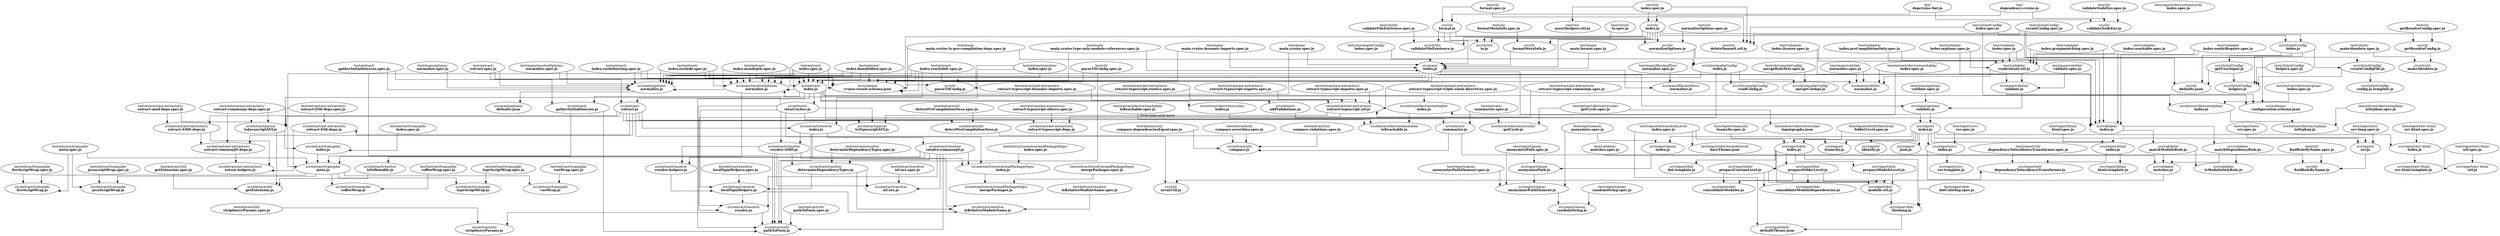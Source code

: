 strict digraph "dependency-cruiser output"{
    splines="ortho"
    
    

    "bin/depcruise-fmt.js" [label=<bin/<BR/><B>depcruise-fmt.js</B>> tooltip="depcruise-fmt.js" URL="https://github.com/sverweij/dependency-cruiser/blob/develop/bin/depcruise-fmt.js" ]
    "bin/depcruise-fmt.js" -> "src/cli/format.js"
    "bin/depcruise-fmt.js" -> "src/cli/validateNodeEnv.js"
    "bin/dependency-cruise.js" [label=<bin/<BR/><B>dependency-cruise.js</B>> tooltip="dependency-cruise.js" URL="https://github.com/sverweij/dependency-cruiser/blob/develop/bin/dependency-cruise.js" ]
    "bin/dependency-cruise.js" -> "src/cli/index.js"
    "bin/dependency-cruise.js" -> "src/cli/validateNodeEnv.js"
    "src/cli/compileConfig/index.js" [label=<src/cli/compileConfig/<BR/><B>index.js</B>> tooltip="index.js" URL="https://github.com/sverweij/dependency-cruiser/blob/develop/src/cli/compileConfig/index.js" ]
    "src/cli/compileConfig/index.js" -> "src/extract/resolve/resolve.js" [xlabel="cli-to-main-only-warn" tooltip="cli-to-main-only-warn" ]
    "src/cli/compileConfig/index.js" -> "src/main/resolveOptions/normalize.js"
    "src/cli/compileConfig/index.js" -> "src/cli/compileConfig/mergeConfigs.js"
    "src/cli/compileConfig/index.js" -> "src/cli/compileConfig/readConfig.js"
    "src/cli/compileConfig/mergeConfigs.js" [label=<src/cli/compileConfig/<BR/><B>mergeConfigs.js</B>> tooltip="mergeConfigs.js" URL="https://github.com/sverweij/dependency-cruiser/blob/develop/src/cli/compileConfig/mergeConfigs.js" ]
    "src/cli/compileConfig/readConfig.js" [label=<src/cli/compileConfig/<BR/><B>readConfig.js</B>> tooltip="readConfig.js" URL="https://github.com/sverweij/dependency-cruiser/blob/develop/src/cli/compileConfig/readConfig.js" ]
    "src/cli/defaults.json" [label=<src/cli/<BR/><B>defaults.json</B>> tooltip="defaults.json" URL="https://github.com/sverweij/dependency-cruiser/blob/develop/src/cli/defaults.json" ]
    "src/cli/format.js" [label=<src/cli/<BR/><B>format.js</B>> tooltip="format.js" URL="https://github.com/sverweij/dependency-cruiser/blob/develop/src/cli/format.js" ]
    "src/cli/format.js" -> "src/main/index.js"
    "src/cli/format.js" -> "src/cli/normalizeOptions.js"
    "src/cli/format.js" -> "src/cli/utl/io.js"
    "src/cli/format.js" -> "src/cli/utl/validateFileExistence.js"
    "src/cli/formatMetaInfo.js" [label=<src/cli/<BR/><B>formatMetaInfo.js</B>> tooltip="formatMetaInfo.js" URL="https://github.com/sverweij/dependency-cruiser/blob/develop/src/cli/formatMetaInfo.js" ]
    "src/cli/formatMetaInfo.js" -> "src/main/index.js"
    "src/cli/getResolveConfig.js" [label=<src/cli/<BR/><B>getResolveConfig.js</B>> tooltip="getResolveConfig.js" URL="https://github.com/sverweij/dependency-cruiser/blob/develop/src/cli/getResolveConfig.js" ]
    "src/cli/getResolveConfig.js" -> "src/cli/utl/makeAbsolute.js"
    "src/cli/index.js" [label=<src/cli/<BR/><B>index.js</B>> tooltip="index.js" URL="https://github.com/sverweij/dependency-cruiser/blob/develop/src/cli/index.js" ]
    "src/cli/index.js" -> "src/main/index.js"
    "src/cli/index.js" -> "src/cli/formatMetaInfo.js"
    "src/cli/index.js" -> "src/cli/getResolveConfig.js"
    "src/cli/index.js" -> "src/cli/initConfig/index.js"
    "src/cli/index.js" -> "src/cli/normalizeOptions.js"
    "src/cli/index.js" -> "src/cli/parseTSConfig.js"
    "src/cli/index.js" -> "src/cli/utl/io.js"
    "src/cli/index.js" -> "src/cli/utl/validateFileExistence.js"
    "src/cli/initConfig/config.js.template.js" [label=<src/cli/initConfig/<BR/><B>config.js.template.js</B>> tooltip="config.js.template.js" URL="https://github.com/sverweij/dependency-cruiser/blob/develop/src/cli/initConfig/config.js.template.js" ]
    "src/cli/initConfig/createConfigFile.js" [label=<src/cli/initConfig/<BR/><B>createConfigFile.js</B>> tooltip="createConfigFile.js" URL="https://github.com/sverweij/dependency-cruiser/blob/develop/src/cli/initConfig/createConfigFile.js" ]
    "src/cli/initConfig/createConfigFile.js" -> "src/cli/initConfig/config.js.template.js"
    "src/cli/initConfig/createConfigFile.js" -> "src/cli/initConfig/helpers.js"
    "src/cli/initConfig/getUserInput.js" [label=<src/cli/initConfig/<BR/><B>getUserInput.js</B>> tooltip="getUserInput.js" URL="https://github.com/sverweij/dependency-cruiser/blob/develop/src/cli/initConfig/getUserInput.js" ]
    "src/cli/initConfig/getUserInput.js" -> "src/cli/defaults.json"
    "src/cli/initConfig/getUserInput.js" -> "src/cli/initConfig/helpers.js"
    "src/cli/initConfig/helpers.js" [label=<src/cli/initConfig/<BR/><B>helpers.js</B>> tooltip="helpers.js" URL="https://github.com/sverweij/dependency-cruiser/blob/develop/src/cli/initConfig/helpers.js" ]
    "src/cli/initConfig/index.js" [label=<src/cli/initConfig/<BR/><B>index.js</B>> tooltip="index.js" URL="https://github.com/sverweij/dependency-cruiser/blob/develop/src/cli/initConfig/index.js" ]
    "src/cli/initConfig/index.js" -> "src/cli/defaults.json"
    "src/cli/initConfig/index.js" -> "src/cli/initConfig/createConfigFile.js"
    "src/cli/initConfig/index.js" -> "src/cli/initConfig/getUserInput.js"
    "src/cli/initConfig/index.js" -> "src/cli/initConfig/helpers.js"
    "src/cli/normalizeOptions.js" [label=<src/cli/<BR/><B>normalizeOptions.js</B>> tooltip="normalizeOptions.js" URL="https://github.com/sverweij/dependency-cruiser/blob/develop/src/cli/normalizeOptions.js" ]
    "src/cli/normalizeOptions.js" -> "src/cli/compileConfig/index.js"
    "src/cli/normalizeOptions.js" -> "src/cli/defaults.json"
    "src/cli/parseTSConfig.js" [label=<src/cli/<BR/><B>parseTSConfig.js</B>> tooltip="parseTSConfig.js" URL="https://github.com/sverweij/dependency-cruiser/blob/develop/src/cli/parseTSConfig.js" ]
    "src/cli/utl/io.js" [label=<src/cli/utl/<BR/><B>io.js</B>> tooltip="io.js" URL="https://github.com/sverweij/dependency-cruiser/blob/develop/src/cli/utl/io.js" ]
    "src/cli/utl/makeAbsolute.js" [label=<src/cli/utl/<BR/><B>makeAbsolute.js</B>> tooltip="makeAbsolute.js" URL="https://github.com/sverweij/dependency-cruiser/blob/develop/src/cli/utl/makeAbsolute.js" ]
    "src/cli/utl/validateFileExistence.js" [label=<src/cli/utl/<BR/><B>validateFileExistence.js</B>> tooltip="validateFileExistence.js" URL="https://github.com/sverweij/dependency-cruiser/blob/develop/src/cli/utl/validateFileExistence.js" ]
    "src/cli/validateNodeEnv.js" [label=<src/cli/<BR/><B>validateNodeEnv.js</B>> tooltip="validateNodeEnv.js" URL="https://github.com/sverweij/dependency-cruiser/blob/develop/src/cli/validateNodeEnv.js" ]
    "src/extract/addValidations.js" [label=<src/extract/<BR/><B>addValidations.js</B>> tooltip="addValidations.js" URL="https://github.com/sverweij/dependency-cruiser/blob/develop/src/extract/addValidations.js" ]
    "src/extract/addValidations.js" -> "src/validate/index.js"
    "src/extract/ast-extractors/estree-helpers.js" [label=<src/extract/ast-extractors/<BR/><B>estree-helpers.js</B>> tooltip="estree-helpers.js" URL="https://github.com/sverweij/dependency-cruiser/blob/develop/src/extract/ast-extractors/estree-helpers.js" ]
    "src/extract/ast-extractors/extract-AMD-deps.js" [label=<src/extract/ast-extractors/<BR/><B>extract-AMD-deps.js</B>> tooltip="extract-AMD-deps.js" URL="https://github.com/sverweij/dependency-cruiser/blob/develop/src/extract/ast-extractors/extract-AMD-deps.js" ]
    "src/extract/ast-extractors/extract-AMD-deps.js" -> "src/extract/ast-extractors/estree-helpers.js"
    "src/extract/ast-extractors/extract-AMD-deps.js" -> "src/extract/ast-extractors/extract-commonJS-deps.js"
    "src/extract/ast-extractors/extract-ES6-deps.js" [label=<src/extract/ast-extractors/<BR/><B>extract-ES6-deps.js</B>> tooltip="extract-ES6-deps.js" URL="https://github.com/sverweij/dependency-cruiser/blob/develop/src/extract/ast-extractors/extract-ES6-deps.js" ]
    "src/extract/ast-extractors/extract-ES6-deps.js" -> "src/extract/ast-extractors/estree-helpers.js"
    "src/extract/ast-extractors/extract-commonJS-deps.js" [label=<src/extract/ast-extractors/<BR/><B>extract-commonJS-deps.js</B>> tooltip="extract-commonJS-deps.js" URL="https://github.com/sverweij/dependency-cruiser/blob/develop/src/extract/ast-extractors/extract-commonJS-deps.js" ]
    "src/extract/ast-extractors/extract-commonJS-deps.js" -> "src/extract/ast-extractors/estree-helpers.js"
    "src/extract/ast-extractors/extract-typescript-deps.js" [label=<src/extract/ast-extractors/<BR/><B>extract-typescript-deps.js</B>> tooltip="extract-typescript-deps.js" URL="https://github.com/sverweij/dependency-cruiser/blob/develop/src/extract/ast-extractors/extract-typescript-deps.js" ]
    "src/extract/clearCaches.js" [label=<src/extract/<BR/><B>clearCaches.js</B>> tooltip="clearCaches.js" URL="https://github.com/sverweij/dependency-cruiser/blob/develop/src/extract/clearCaches.js" ]
    "src/extract/clearCaches.js" -> "src/extract/derive/reachable/isReachable.js"
    "src/extract/clearCaches.js" -> "src/extract/parse/toJavascriptAST.js"
    "src/extract/clearCaches.js" -> "src/extract/parse/toTypescriptAST.js"
    "src/extract/clearCaches.js" -> "src/extract/resolve/localNpmHelpers.js"
    "src/extract/clearCaches.js" -> "src/extract/resolve/readPackageDeps/index.js"
    "src/extract/clearCaches.js" -> "src/extract/resolve/resolve.js"
    "src/extract/clearCaches.js" -> "src/extract/resolve/resolve-AMD.js"
    "src/extract/derive/circular/getCycle.js" [label=<src/extract/derive/circular/<BR/><B>getCycle.js</B>> tooltip="getCycle.js" URL="https://github.com/sverweij/dependency-cruiser/blob/develop/src/extract/derive/circular/getCycle.js" ]
    "src/extract/derive/circular/index.js" [label=<src/extract/derive/circular/<BR/><B>index.js</B>> tooltip="index.js" URL="https://github.com/sverweij/dependency-cruiser/blob/develop/src/extract/derive/circular/index.js" ]
    "src/extract/derive/circular/index.js" -> "src/extract/derive/circular/getCycle.js"
    "src/extract/derive/orphan/index.js" [label=<src/extract/derive/orphan/<BR/><B>index.js</B>> tooltip="index.js" URL="https://github.com/sverweij/dependency-cruiser/blob/develop/src/extract/derive/orphan/index.js" ]
    "src/extract/derive/orphan/index.js" -> "src/extract/derive/orphan/isOrphan.js"
    "src/extract/derive/orphan/isOrphan.js" [label=<src/extract/derive/orphan/<BR/><B>isOrphan.js</B>> tooltip="isOrphan.js" URL="https://github.com/sverweij/dependency-cruiser/blob/develop/src/extract/derive/orphan/isOrphan.js" ]
    "src/extract/derive/reachable/index.js" [label=<src/extract/derive/reachable/<BR/><B>index.js</B>> tooltip="index.js" URL="https://github.com/sverweij/dependency-cruiser/blob/develop/src/extract/derive/reachable/index.js" ]
    "src/extract/derive/reachable/index.js" -> "src/extract/derive/reachable/isReachable.js"
    "src/extract/derive/reachable/isReachable.js" [label=<src/extract/derive/reachable/<BR/><B>isReachable.js</B>> tooltip="isReachable.js" URL="https://github.com/sverweij/dependency-cruiser/blob/develop/src/extract/derive/reachable/isReachable.js" ]
    "src/extract/extract.js" [label=<src/extract/<BR/><B>extract.js</B>> tooltip="extract.js" URL="https://github.com/sverweij/dependency-cruiser/blob/develop/src/extract/extract.js" ]
    "src/extract/extract.js" -> "src/utl/arrayUtil.js"
    "src/extract/extract.js" -> "src/extract/ast-extractors/extract-AMD-deps.js"
    "src/extract/extract.js" -> "src/extract/ast-extractors/extract-commonJS-deps.js"
    "src/extract/extract.js" -> "src/extract/ast-extractors/extract-ES6-deps.js"
    "src/extract/extract.js" -> "src/extract/ast-extractors/extract-typescript-deps.js"
    "src/extract/extract.js" -> "src/extract/parse/toJavascriptAST.js"
    "src/extract/extract.js" -> "src/extract/parse/toTypescriptAST.js"
    "src/extract/extract.js" -> "src/extract/resolve/index.js"
    "src/extract/extract.js" -> "src/extract/utl/detectPreCompilationNess.js"
    "src/extract/gatherInitialSources.js" [label=<src/extract/<BR/><B>gatherInitialSources.js</B>> tooltip="gatherInitialSources.js" URL="https://github.com/sverweij/dependency-cruiser/blob/develop/src/extract/gatherInitialSources.js" ]
    "src/extract/gatherInitialSources.js" -> "src/extract/transpile/meta.js"
    "src/extract/gatherInitialSources.js" -> "src/extract/utl/pathToPosix.js"
    "src/extract/index.js" [label=<src/extract/<BR/><B>index.js</B>> tooltip="index.js" URL="https://github.com/sverweij/dependency-cruiser/blob/develop/src/extract/index.js" ]
    "src/extract/index.js" -> "src/extract/addValidations.js"
    "src/extract/index.js" -> "src/extract/clearCaches.js"
    "src/extract/index.js" -> "src/extract/derive/circular/index.js"
    "src/extract/index.js" -> "src/extract/derive/orphan/index.js"
    "src/extract/index.js" -> "src/extract/derive/reachable/index.js"
    "src/extract/index.js" -> "src/extract/extract.js"
    "src/extract/index.js" -> "src/extract/gatherInitialSources.js"
    "src/extract/index.js" -> "src/extract/summarize.js"
    "src/extract/index.js" -> "src/extract/utl/pathToPosix.js"
    "src/extract/parse/toJavascriptAST.js" [label=<src/extract/parse/<BR/><B>toJavascriptAST.js</B>> tooltip="toJavascriptAST.js" URL="https://github.com/sverweij/dependency-cruiser/blob/develop/src/extract/parse/toJavascriptAST.js" ]
    "src/extract/parse/toJavascriptAST.js" -> "src/extract/transpile/index.js"
    "src/extract/parse/toJavascriptAST.js" -> "src/extract/utl/getExtension.js"
    "src/extract/parse/toTypescriptAST.js" [label=<src/extract/parse/<BR/><B>toTypescriptAST.js</B>> tooltip="toTypescriptAST.js" URL="https://github.com/sverweij/dependency-cruiser/blob/develop/src/extract/parse/toTypescriptAST.js" ]
    "src/extract/resolve/determineDependencyTypes.js" [label=<src/extract/resolve/<BR/><B>determineDependencyTypes.js</B>> tooltip="determineDependencyTypes.js" URL="https://github.com/sverweij/dependency-cruiser/blob/develop/src/extract/resolve/determineDependencyTypes.js" ]
    "src/extract/resolve/determineDependencyTypes.js" -> "src/extract/resolve/isCore.js"
    "src/extract/resolve/determineDependencyTypes.js" -> "src/extract/resolve/isRelativeModuleName.js"
    "src/extract/resolve/determineDependencyTypes.js" -> "src/extract/resolve/localNpmHelpers.js"
    "src/extract/resolve/index.js" [label=<src/extract/resolve/<BR/><B>index.js</B>> tooltip="index.js" URL="https://github.com/sverweij/dependency-cruiser/blob/develop/src/extract/resolve/index.js" ]
    "src/extract/resolve/index.js" -> "src/extract/utl/pathToPosix.js"
    "src/extract/resolve/index.js" -> "src/extract/resolve/isRelativeModuleName.js"
    "src/extract/resolve/index.js" -> "src/extract/resolve/resolve-AMD.js"
    "src/extract/resolve/index.js" -> "src/extract/resolve/resolve-commonJS.js"
    "src/extract/resolve/isCore.js" [label=<src/extract/resolve/<BR/><B>isCore.js</B>> tooltip="isCore.js" URL="https://github.com/sverweij/dependency-cruiser/blob/develop/src/extract/resolve/isCore.js" ]
    "src/extract/resolve/isFollowable.js" [label=<src/extract/resolve/<BR/><B>isFollowable.js</B>> tooltip="isFollowable.js" URL="https://github.com/sverweij/dependency-cruiser/blob/develop/src/extract/resolve/isFollowable.js" ]
    "src/extract/resolve/isFollowable.js" -> "src/extract/utl/getExtension.js"
    "src/extract/resolve/isRelativeModuleName.js" [label=<src/extract/resolve/<BR/><B>isRelativeModuleName.js</B>> tooltip="isRelativeModuleName.js" URL="https://github.com/sverweij/dependency-cruiser/blob/develop/src/extract/resolve/isRelativeModuleName.js" ]
    "src/extract/resolve/localNpmHelpers.js" [label=<src/extract/resolve/<BR/><B>localNpmHelpers.js</B>> tooltip="localNpmHelpers.js" URL="https://github.com/sverweij/dependency-cruiser/blob/develop/src/extract/resolve/localNpmHelpers.js" ]
    "src/extract/resolve/localNpmHelpers.js" -> "src/extract/resolve/isRelativeModuleName.js"
    "src/extract/resolve/localNpmHelpers.js" -> "src/extract/resolve/resolve.js"
    "src/extract/resolve/readPackageDeps/index.js" [label=<src/extract/resolve/readPackageDeps/<BR/><B>index.js</B>> tooltip="index.js" URL="https://github.com/sverweij/dependency-cruiser/blob/develop/src/extract/resolve/readPackageDeps/index.js" ]
    "src/extract/resolve/readPackageDeps/index.js" -> "src/extract/resolve/readPackageDeps/mergePackages.js"
    "src/extract/resolve/readPackageDeps/mergePackages.js" [label=<src/extract/resolve/readPackageDeps/<BR/><B>mergePackages.js</B>> tooltip="mergePackages.js" URL="https://github.com/sverweij/dependency-cruiser/blob/develop/src/extract/resolve/readPackageDeps/mergePackages.js" ]
    "src/extract/resolve/resolve-AMD.js" [label=<src/extract/resolve/<BR/><B>resolve-AMD.js</B>> tooltip="resolve-AMD.js" URL="https://github.com/sverweij/dependency-cruiser/blob/develop/src/extract/resolve/resolve-AMD.js" ]
    "src/extract/resolve/resolve-AMD.js" -> "src/extract/utl/pathToPosix.js"
    "src/extract/resolve/resolve-AMD.js" -> "src/extract/resolve/determineDependencyTypes.js"
    "src/extract/resolve/resolve-AMD.js" -> "src/extract/resolve/isCore.js"
    "src/extract/resolve/resolve-AMD.js" -> "src/extract/resolve/readPackageDeps/index.js"
    "src/extract/resolve/resolve-AMD.js" -> "src/extract/resolve/resolve-helpers.js"
    "src/extract/resolve/resolve-commonJS.js" [label=<src/extract/resolve/<BR/><B>resolve-commonJS.js</B>> tooltip="resolve-commonJS.js" URL="https://github.com/sverweij/dependency-cruiser/blob/develop/src/extract/resolve/resolve-commonJS.js" ]
    "src/extract/resolve/resolve-commonJS.js" -> "src/extract/utl/pathToPosix.js"
    "src/extract/resolve/resolve-commonJS.js" -> "src/extract/resolve/determineDependencyTypes.js"
    "src/extract/resolve/resolve-commonJS.js" -> "src/extract/resolve/isCore.js"
    "src/extract/resolve/resolve-commonJS.js" -> "src/extract/resolve/isFollowable.js"
    "src/extract/resolve/resolve-commonJS.js" -> "src/extract/resolve/readPackageDeps/index.js"
    "src/extract/resolve/resolve-commonJS.js" -> "src/extract/resolve/resolve.js"
    "src/extract/resolve/resolve-commonJS.js" -> "src/extract/resolve/resolve-helpers.js"
    "src/extract/resolve/resolve-helpers.js" [label=<src/extract/resolve/<BR/><B>resolve-helpers.js</B>> tooltip="resolve-helpers.js" URL="https://github.com/sverweij/dependency-cruiser/blob/develop/src/extract/resolve/resolve-helpers.js" ]
    "src/extract/resolve/resolve-helpers.js" -> "src/extract/resolve/localNpmHelpers.js"
    "src/extract/resolve/resolve.js" [label=<src/extract/resolve/<BR/><B>resolve.js</B>> tooltip="resolve.js" URL="https://github.com/sverweij/dependency-cruiser/blob/develop/src/extract/resolve/resolve.js" ]
    "src/extract/resolve/resolve.js" -> "src/extract/utl/pathToPosix.js"
    "src/extract/resolve/resolve.js" -> "src/extract/utl/stripQueryParams.js"
    "src/extract/summarize.js" [label=<src/extract/<BR/><B>summarize.js</B>> tooltip="summarize.js" URL="https://github.com/sverweij/dependency-cruiser/blob/develop/src/extract/summarize.js" ]
    "src/extract/summarize.js" -> "src/utl/findRuleByName.js"
    "src/extract/summarize.js" -> "src/extract/utl/compare.js"
    "src/extract/transpile/coffeeWrap.js" [label=<src/extract/transpile/<BR/><B>coffeeWrap.js</B>> tooltip="coffeeWrap.js" URL="https://github.com/sverweij/dependency-cruiser/blob/develop/src/extract/transpile/coffeeWrap.js" ]
    "src/extract/transpile/index.js" [label=<src/extract/transpile/<BR/><B>index.js</B>> tooltip="index.js" URL="https://github.com/sverweij/dependency-cruiser/blob/develop/src/extract/transpile/index.js" ]
    "src/extract/transpile/index.js" -> "src/extract/transpile/meta.js"
    "src/extract/transpile/javaScriptWrap.js" [label=<src/extract/transpile/<BR/><B>javaScriptWrap.js</B>> tooltip="javaScriptWrap.js" URL="https://github.com/sverweij/dependency-cruiser/blob/develop/src/extract/transpile/javaScriptWrap.js" ]
    "src/extract/transpile/liveScriptWrap.js" [label=<src/extract/transpile/<BR/><B>liveScriptWrap.js</B>> tooltip="liveScriptWrap.js" URL="https://github.com/sverweij/dependency-cruiser/blob/develop/src/extract/transpile/liveScriptWrap.js" ]
    "src/extract/transpile/meta.js" [label=<src/extract/transpile/<BR/><B>meta.js</B>> tooltip="meta.js" URL="https://github.com/sverweij/dependency-cruiser/blob/develop/src/extract/transpile/meta.js" ]
    "src/extract/transpile/meta.js" -> "src/extract/transpile/coffeeWrap.js"
    "src/extract/transpile/meta.js" -> "src/extract/transpile/javaScriptWrap.js"
    "src/extract/transpile/meta.js" -> "src/extract/transpile/liveScriptWrap.js"
    "src/extract/transpile/meta.js" -> "src/extract/transpile/typeScriptWrap.js"
    "src/extract/transpile/meta.js" -> "src/extract/transpile/vueWrap.js"
    "src/extract/transpile/typeScriptWrap.js" [label=<src/extract/transpile/<BR/><B>typeScriptWrap.js</B>> tooltip="typeScriptWrap.js" URL="https://github.com/sverweij/dependency-cruiser/blob/develop/src/extract/transpile/typeScriptWrap.js" ]
    "src/extract/transpile/vueWrap.js" [label=<src/extract/transpile/<BR/><B>vueWrap.js</B>> tooltip="vueWrap.js" URL="https://github.com/sverweij/dependency-cruiser/blob/develop/src/extract/transpile/vueWrap.js" ]
    "src/extract/utl/compare.js" [label=<src/extract/utl/<BR/><B>compare.js</B>> tooltip="compare.js" URL="https://github.com/sverweij/dependency-cruiser/blob/develop/src/extract/utl/compare.js" ]
    "src/extract/utl/detectPreCompilationNess.js" [label=<src/extract/utl/<BR/><B>detectPreCompilationNess.js</B>> tooltip="detectPreCompilationNess.js" URL="https://github.com/sverweij/dependency-cruiser/blob/develop/src/extract/utl/detectPreCompilationNess.js" ]
    "src/extract/utl/detectPreCompilationNess.js" -> "src/extract/utl/compare.js"
    "src/extract/utl/getExtension.js" [label=<src/extract/utl/<BR/><B>getExtension.js</B>> tooltip="getExtension.js" URL="https://github.com/sverweij/dependency-cruiser/blob/develop/src/extract/utl/getExtension.js" ]
    "src/extract/utl/pathToPosix.js" [label=<src/extract/utl/<BR/><B>pathToPosix.js</B>> tooltip="pathToPosix.js" URL="https://github.com/sverweij/dependency-cruiser/blob/develop/src/extract/utl/pathToPosix.js" ]
    "src/extract/utl/stripQueryParams.js" [label=<src/extract/utl/<BR/><B>stripQueryParams.js</B>> tooltip="stripQueryParams.js" URL="https://github.com/sverweij/dependency-cruiser/blob/develop/src/extract/utl/stripQueryParams.js" ]
    "src/main/filesAndDirs/normalize.js" [label=<src/main/filesAndDirs/<BR/><B>normalize.js</B>> tooltip="normalize.js" URL="https://github.com/sverweij/dependency-cruiser/blob/develop/src/main/filesAndDirs/normalize.js" ]
    "src/main/index.js" [label=<src/main/<BR/><B>index.js</B>> tooltip="index.js" URL="https://github.com/sverweij/dependency-cruiser/blob/develop/src/main/index.js" ]
    "src/main/index.js" -> "src/extract/index.js"
    "src/main/index.js" -> "src/extract/transpile/meta.js"
    "src/main/index.js" -> "src/report/index.js"
    "src/main/index.js" -> "src/schema/cruise-result.schema.json"
    "src/main/index.js" -> "src/main/filesAndDirs/normalize.js"
    "src/main/index.js" -> "src/main/options/normalize.js"
    "src/main/index.js" -> "src/main/options/validate.js"
    "src/main/index.js" -> "src/main/resolveOptions/normalize.js"
    "src/main/index.js" -> "src/main/ruleSet/normalize.js"
    "src/main/index.js" -> "src/main/ruleSet/validate.js"
    "src/main/options/defaults.json" [label=<src/main/options/<BR/><B>defaults.json</B>> tooltip="defaults.json" URL="https://github.com/sverweij/dependency-cruiser/blob/develop/src/main/options/defaults.json" ]
    "src/main/options/normalize.js" [label=<src/main/options/<BR/><B>normalize.js</B>> tooltip="normalize.js" URL="https://github.com/sverweij/dependency-cruiser/blob/develop/src/main/options/normalize.js" ]
    "src/main/options/normalize.js" -> "src/main/options/defaults.json"
    "src/main/options/validate.js" [label=<src/main/options/<BR/><B>validate.js</B>> tooltip="validate.js" URL="https://github.com/sverweij/dependency-cruiser/blob/develop/src/main/options/validate.js" ]
    "src/main/options/validate.js" -> "src/report/index.js"
    "src/main/resolveOptions/normalize.js" [label=<src/main/resolveOptions/<BR/><B>normalize.js</B>> tooltip="normalize.js" URL="https://github.com/sverweij/dependency-cruiser/blob/develop/src/main/resolveOptions/normalize.js" ]
    "src/main/resolveOptions/normalize.js" -> "src/extract/transpile/meta.js"
    "src/main/ruleSet/normalize.js" [label=<src/main/ruleSet/<BR/><B>normalize.js</B>> tooltip="normalize.js" URL="https://github.com/sverweij/dependency-cruiser/blob/develop/src/main/ruleSet/normalize.js" ]
    "src/main/ruleSet/validate.js" [label=<src/main/ruleSet/<BR/><B>validate.js</B>> tooltip="validate.js" URL="https://github.com/sverweij/dependency-cruiser/blob/develop/src/main/ruleSet/validate.js" ]
    "src/main/ruleSet/validate.js" -> "src/schema/configuration.schema.json"
    "src/main/ruleSet/validate.js" -> "src/main/options/validate.js"
    "src/report/anon/anonymizePath.js" [label=<src/report/anon/<BR/><B>anonymizePath.js</B>> tooltip="anonymizePath.js" URL="https://github.com/sverweij/dependency-cruiser/blob/develop/src/report/anon/anonymizePath.js" ]
    "src/report/anon/anonymizePath.js" -> "src/report/anon/anonymizePathElement.js"
    "src/report/anon/anonymizePathElement.js" [label=<src/report/anon/<BR/><B>anonymizePathElement.js</B>> tooltip="anonymizePathElement.js" URL="https://github.com/sverweij/dependency-cruiser/blob/develop/src/report/anon/anonymizePathElement.js" ]
    "src/report/anon/anonymizePathElement.js" -> "src/report/anon/randomString.js"
    "src/report/anon/index.js" [label=<src/report/anon/<BR/><B>index.js</B>> tooltip="index.js" URL="https://github.com/sverweij/dependency-cruiser/blob/develop/src/report/anon/index.js" ]
    "src/report/anon/index.js" -> "src/report/anon/anonymizePath.js"
    "src/report/anon/randomString.js" [label=<src/report/anon/<BR/><B>randomString.js</B>> tooltip="randomString.js" URL="https://github.com/sverweij/dependency-cruiser/blob/develop/src/report/anon/randomString.js" ]
    "src/report/csv/csv.template.js" [label=<src/report/csv/<BR/><B>csv.template.js</B>> tooltip="csv.template.js" URL="https://github.com/sverweij/dependency-cruiser/blob/develop/src/report/csv/csv.template.js" ]
    "src/report/csv/index.js" [label=<src/report/csv/<BR/><B>index.js</B>> tooltip="index.js" URL="https://github.com/sverweij/dependency-cruiser/blob/develop/src/report/csv/index.js" ]
    "src/report/csv/index.js" -> "src/report/utl/dependencyToIncidenceTransformer.js"
    "src/report/csv/index.js" -> "src/report/csv/csv.template.js"
    "src/report/dot/consolidateModuleDependencies.js" [label=<src/report/dot/<BR/><B>consolidateModuleDependencies.js</B>> tooltip="consolidateModuleDependencies.js" URL="https://github.com/sverweij/dependency-cruiser/blob/develop/src/report/dot/consolidateModuleDependencies.js" ]
    "src/report/dot/consolidateModules.js" [label=<src/report/dot/<BR/><B>consolidateModules.js</B>> tooltip="consolidateModules.js" URL="https://github.com/sverweij/dependency-cruiser/blob/develop/src/report/dot/consolidateModules.js" ]
    "src/report/dot/defaultTheme.json" [label=<src/report/dot/<BR/><B>defaultTheme.json</B>> tooltip="defaultTheme.json" URL="https://github.com/sverweij/dependency-cruiser/blob/develop/src/report/dot/defaultTheme.json" ]
    "src/report/dot/dot.template.js" [label=<src/report/dot/<BR/><B>dot.template.js</B>> tooltip="dot.template.js" URL="https://github.com/sverweij/dependency-cruiser/blob/develop/src/report/dot/dot.template.js" ]
    "src/report/dot/index.js" [label=<src/report/dot/<BR/><B>index.js</B>> tooltip="index.js" URL="https://github.com/sverweij/dependency-cruiser/blob/develop/src/report/dot/index.js" ]
    "src/report/dot/index.js" -> "src/report/dot/dot.template.js"
    "src/report/dot/index.js" -> "src/report/dot/module-utl.js"
    "src/report/dot/index.js" -> "src/report/dot/prepareCustomLevel.js"
    "src/report/dot/index.js" -> "src/report/dot/prepareFolderLevel.js"
    "src/report/dot/index.js" -> "src/report/dot/prepareModuleLevel.js"
    "src/report/dot/index.js" -> "src/report/dot/theming.js"
    "src/report/dot/module-utl.js" [label=<src/report/dot/<BR/><B>module-utl.js</B>> tooltip="module-utl.js" URL="https://github.com/sverweij/dependency-cruiser/blob/develop/src/report/dot/module-utl.js" ]
    "src/report/dot/module-utl.js" -> "src/report/dot/theming.js"
    "src/report/dot/prepareCustomLevel.js" [label=<src/report/dot/<BR/><B>prepareCustomLevel.js</B>> tooltip="prepareCustomLevel.js" URL="https://github.com/sverweij/dependency-cruiser/blob/develop/src/report/dot/prepareCustomLevel.js" ]
    "src/report/dot/prepareCustomLevel.js" -> "src/report/dot/consolidateModuleDependencies.js"
    "src/report/dot/prepareCustomLevel.js" -> "src/report/dot/consolidateModules.js"
    "src/report/dot/prepareCustomLevel.js" -> "src/report/dot/module-utl.js"
    "src/report/dot/prepareFolderLevel.js" [label=<src/report/dot/<BR/><B>prepareFolderLevel.js</B>> tooltip="prepareFolderLevel.js" URL="https://github.com/sverweij/dependency-cruiser/blob/develop/src/report/dot/prepareFolderLevel.js" ]
    "src/report/dot/prepareFolderLevel.js" -> "src/report/dot/consolidateModuleDependencies.js"
    "src/report/dot/prepareFolderLevel.js" -> "src/report/dot/consolidateModules.js"
    "src/report/dot/prepareFolderLevel.js" -> "src/report/dot/module-utl.js"
    "src/report/dot/prepareModuleLevel.js" [label=<src/report/dot/<BR/><B>prepareModuleLevel.js</B>> tooltip="prepareModuleLevel.js" URL="https://github.com/sverweij/dependency-cruiser/blob/develop/src/report/dot/prepareModuleLevel.js" ]
    "src/report/dot/prepareModuleLevel.js" -> "src/report/dot/module-utl.js"
    "src/report/dot/theming.js" [label=<src/report/dot/<BR/><B>theming.js</B>> tooltip="theming.js" URL="https://github.com/sverweij/dependency-cruiser/blob/develop/src/report/dot/theming.js" ]
    "src/report/dot/theming.js" -> "src/report/dot/defaultTheme.json"
    "src/report/err-html/err-html.template.js" [label=<src/report/err-html/<BR/><B>err-html.template.js</B>> tooltip="err-html.template.js" URL="https://github.com/sverweij/dependency-cruiser/blob/develop/src/report/err-html/err-html.template.js" ]
    "src/report/err-html/index.js" [label=<src/report/err-html/<BR/><B>index.js</B>> tooltip="index.js" URL="https://github.com/sverweij/dependency-cruiser/blob/develop/src/report/err-html/index.js" ]
    "src/report/err-html/index.js" -> "src/report/err-html/err-html.template.js"
    "src/report/err-html/index.js" -> "src/report/err-html/utl.js"
    "src/report/err-html/utl.js" [label=<src/report/err-html/<BR/><B>utl.js</B>> tooltip="utl.js" URL="https://github.com/sverweij/dependency-cruiser/blob/develop/src/report/err-html/utl.js" ]
    "src/report/err.js" [label=<src/report/<BR/><B>err.js</B>> tooltip="err.js" URL="https://github.com/sverweij/dependency-cruiser/blob/develop/src/report/err.js" ]
    "src/report/err.js" -> "src/utl/findRuleByName.js"
    "src/report/html/html.template.js" [label=<src/report/html/<BR/><B>html.template.js</B>> tooltip="html.template.js" URL="https://github.com/sverweij/dependency-cruiser/blob/develop/src/report/html/html.template.js" ]
    "src/report/html/index.js" [label=<src/report/html/<BR/><B>index.js</B>> tooltip="index.js" URL="https://github.com/sverweij/dependency-cruiser/blob/develop/src/report/html/index.js" ]
    "src/report/html/index.js" -> "src/report/utl/dependencyToIncidenceTransformer.js"
    "src/report/html/index.js" -> "src/report/html/html.template.js"
    "src/report/identity.js" [label=<src/report/<BR/><B>identity.js</B>> tooltip="identity.js" URL="https://github.com/sverweij/dependency-cruiser/blob/develop/src/report/identity.js" ]
    "src/report/index.js" [label=<src/report/<BR/><B>index.js</B>> tooltip="index.js" URL="https://github.com/sverweij/dependency-cruiser/blob/develop/src/report/index.js" ]
    "src/report/index.js" -> "src/report/anon/index.js"
    "src/report/index.js" -> "src/report/csv/index.js"
    "src/report/index.js" -> "src/report/dot/index.js"
    "src/report/index.js" -> "src/report/err.js"
    "src/report/index.js" -> "src/report/err-html/index.js"
    "src/report/index.js" -> "src/report/html/index.js"
    "src/report/index.js" -> "src/report/identity.js"
    "src/report/index.js" -> "src/report/json.js"
    "src/report/index.js" -> "src/report/teamcity.js"
    "src/report/json.js" [label=<src/report/<BR/><B>json.js</B>> tooltip="json.js" URL="https://github.com/sverweij/dependency-cruiser/blob/develop/src/report/json.js" ]
    "src/report/teamcity.js" [label=<src/report/<BR/><B>teamcity.js</B>> tooltip="teamcity.js" URL="https://github.com/sverweij/dependency-cruiser/blob/develop/src/report/teamcity.js" ]
    "src/report/utl/dependencyToIncidenceTransformer.js" [label=<src/report/utl/<BR/><B>dependencyToIncidenceTransformer.js</B>> tooltip="dependencyToIncidenceTransformer.js" URL="https://github.com/sverweij/dependency-cruiser/blob/develop/src/report/utl/dependencyToIncidenceTransformer.js" ]
    "src/schema/configuration.schema.json" [label=<src/schema/<BR/><B>configuration.schema.json</B>> tooltip="configuration.schema.json" URL="https://github.com/sverweij/dependency-cruiser/blob/develop/src/schema/configuration.schema.json" ]
    "src/schema/cruise-result.schema.json" [label=<src/schema/<BR/><B>cruise-result.schema.json</B>> tooltip="cruise-result.schema.json" URL="https://github.com/sverweij/dependency-cruiser/blob/develop/src/schema/cruise-result.schema.json" ]
    "src/utl/arrayUtil.js" [label=<src/utl/<BR/><B>arrayUtil.js</B>> tooltip="arrayUtil.js" URL="https://github.com/sverweij/dependency-cruiser/blob/develop/src/utl/arrayUtil.js" ]
    "src/utl/findRuleByName.js" [label=<src/utl/<BR/><B>findRuleByName.js</B>> tooltip="findRuleByName.js" URL="https://github.com/sverweij/dependency-cruiser/blob/develop/src/utl/findRuleByName.js" ]
    "src/validate/index.js" [label=<src/validate/<BR/><B>index.js</B>> tooltip="index.js" URL="https://github.com/sverweij/dependency-cruiser/blob/develop/src/validate/index.js" ]
    "src/validate/index.js" -> "src/validate/matchDependencyRule.js"
    "src/validate/index.js" -> "src/validate/matchModuleRule.js"
    "src/validate/isModuleOnlyRule.js" [label=<src/validate/<BR/><B>isModuleOnlyRule.js</B>> tooltip="isModuleOnlyRule.js" URL="https://github.com/sverweij/dependency-cruiser/blob/develop/src/validate/isModuleOnlyRule.js" ]
    "src/validate/matchDependencyRule.js" [label=<src/validate/<BR/><B>matchDependencyRule.js</B>> tooltip="matchDependencyRule.js" URL="https://github.com/sverweij/dependency-cruiser/blob/develop/src/validate/matchDependencyRule.js" ]
    "src/validate/matchDependencyRule.js" -> "src/validate/isModuleOnlyRule.js"
    "src/validate/matchDependencyRule.js" -> "src/validate/matches.js"
    "src/validate/matchModuleRule.js" [label=<src/validate/<BR/><B>matchModuleRule.js</B>> tooltip="matchModuleRule.js" URL="https://github.com/sverweij/dependency-cruiser/blob/develop/src/validate/matchModuleRule.js" ]
    "src/validate/matchModuleRule.js" -> "src/validate/isModuleOnlyRule.js"
    "src/validate/matchModuleRule.js" -> "src/validate/matches.js"
    "src/validate/matches.js" [label=<src/validate/<BR/><B>matches.js</B>> tooltip="matches.js" URL="https://github.com/sverweij/dependency-cruiser/blob/develop/src/validate/matches.js" ]
    "src/validate/matches.js" -> "src/utl/arrayUtil.js"
    "test/cli/compileConfig/index.spec.js" [label=<test/cli/compileConfig/<BR/><B>index.spec.js</B>> tooltip="index.spec.js" URL="https://github.com/sverweij/dependency-cruiser/blob/develop/test/cli/compileConfig/index.spec.js" ]
    "test/cli/compileConfig/index.spec.js" -> "src/cli/compileConfig/index.js"
    "test/cli/compileConfig/mergeRuleSets.spec.js" [label=<test/cli/compileConfig/<BR/><B>mergeRuleSets.spec.js</B>> tooltip="mergeRuleSets.spec.js" URL="https://github.com/sverweij/dependency-cruiser/blob/develop/test/cli/compileConfig/mergeRuleSets.spec.js" ]
    "test/cli/compileConfig/mergeRuleSets.spec.js" -> "src/cli/compileConfig/mergeConfigs.js"
    "test/cli/deleteDammit.utl.js" [label=<test/cli/<BR/><B>deleteDammit.utl.js</B>> tooltip="deleteDammit.utl.js" URL="https://github.com/sverweij/dependency-cruiser/blob/develop/test/cli/deleteDammit.utl.js" ]
    "test/cli/format.spec.js" [label=<test/cli/<BR/><B>format.spec.js</B>> tooltip="format.spec.js" URL="https://github.com/sverweij/dependency-cruiser/blob/develop/test/cli/format.spec.js" ]
    "test/cli/format.spec.js" -> "src/cli/format.js"
    "test/cli/format.spec.js" -> "test/cli/deleteDammit.utl.js"
    "test/cli/formatMetaInfo.spec.js" [label=<test/cli/<BR/><B>formatMetaInfo.spec.js</B>> tooltip="formatMetaInfo.spec.js" URL="https://github.com/sverweij/dependency-cruiser/blob/develop/test/cli/formatMetaInfo.spec.js" ]
    "test/cli/formatMetaInfo.spec.js" -> "src/cli/formatMetaInfo.js"
    "test/cli/getResolveConfig.spec.js" [label=<test/cli/<BR/><B>getResolveConfig.spec.js</B>> tooltip="getResolveConfig.spec.js" URL="https://github.com/sverweij/dependency-cruiser/blob/develop/test/cli/getResolveConfig.spec.js" ]
    "test/cli/getResolveConfig.spec.js" -> "src/cli/getResolveConfig.js"
    "test/cli/index.spec.js" [label=<test/cli/<BR/><B>index.spec.js</B>> tooltip="index.spec.js" URL="https://github.com/sverweij/dependency-cruiser/blob/develop/test/cli/index.spec.js" ]
    "test/cli/index.spec.js" -> "src/cli/index.js"
    "test/cli/index.spec.js" -> "test/utl/asserthelpers.utl.js"
    "test/cli/index.spec.js" -> "test/cli/deleteDammit.utl.js"
    "test/cli/initConfig/createConfig.spec.js" [label=<test/cli/initConfig/<BR/><B>createConfig.spec.js</B>> tooltip="createConfig.spec.js" URL="https://github.com/sverweij/dependency-cruiser/blob/develop/test/cli/initConfig/createConfig.spec.js" ]
    "test/cli/initConfig/createConfig.spec.js" -> "src/cli/initConfig/createConfigFile.js"
    "test/cli/initConfig/createConfig.spec.js" -> "src/schema/configuration.schema.json"
    "test/cli/initConfig/createConfig.spec.js" -> "test/cli/deleteDammit.utl.js"
    "test/cli/initConfig/helpers.spec.js" [label=<test/cli/initConfig/<BR/><B>helpers.spec.js</B>> tooltip="helpers.spec.js" URL="https://github.com/sverweij/dependency-cruiser/blob/develop/test/cli/initConfig/helpers.spec.js" ]
    "test/cli/initConfig/helpers.spec.js" -> "src/cli/initConfig/helpers.js"
    "test/cli/initConfig/index.spec.js" [label=<test/cli/initConfig/<BR/><B>index.spec.js</B>> tooltip="index.spec.js" URL="https://github.com/sverweij/dependency-cruiser/blob/develop/test/cli/initConfig/index.spec.js" ]
    "test/cli/initConfig/index.spec.js" -> "src/cli/initConfig/index.js"
    "test/cli/initConfig/index.spec.js" -> "src/schema/configuration.schema.json"
    "test/cli/initConfig/index.spec.js" -> "test/cli/deleteDammit.utl.js"
    "test/cli/normalizeOptions.spec.js" [label=<test/cli/<BR/><B>normalizeOptions.spec.js</B>> tooltip="normalizeOptions.spec.js" URL="https://github.com/sverweij/dependency-cruiser/blob/develop/test/cli/normalizeOptions.spec.js" ]
    "test/cli/normalizeOptions.spec.js" -> "src/cli/normalizeOptions.js"
    "test/cli/parseTSConfig.spec.js" [label=<test/cli/<BR/><B>parseTSConfig.spec.js</B>> tooltip="parseTSConfig.spec.js" URL="https://github.com/sverweij/dependency-cruiser/blob/develop/test/cli/parseTSConfig.spec.js" ]
    "test/cli/parseTSConfig.spec.js" -> "src/cli/parseTSConfig.js"
    "test/cli/parseTSConfig.spec.js" -> "src/extract/utl/pathToPosix.js"
    "test/cli/utl/io.spec.js" [label=<test/cli/utl/<BR/><B>io.spec.js</B>> tooltip="io.spec.js" URL="https://github.com/sverweij/dependency-cruiser/blob/develop/test/cli/utl/io.spec.js" ]
    "test/cli/utl/io.spec.js" -> "src/cli/utl/io.js"
    "test/cli/utl/makeAbsolute.spec.js" [label=<test/cli/utl/<BR/><B>makeAbsolute.spec.js</B>> tooltip="makeAbsolute.spec.js" URL="https://github.com/sverweij/dependency-cruiser/blob/develop/test/cli/utl/makeAbsolute.spec.js" ]
    "test/cli/utl/makeAbsolute.spec.js" -> "src/cli/utl/makeAbsolute.js"
    "test/cli/utl/validateFileExistence.spec.js" [label=<test/cli/utl/<BR/><B>validateFileExistence.spec.js</B>> tooltip="validateFileExistence.spec.js" URL="https://github.com/sverweij/dependency-cruiser/blob/develop/test/cli/utl/validateFileExistence.spec.js" ]
    "test/cli/utl/validateFileExistence.spec.js" -> "src/cli/utl/validateFileExistence.js"
    "test/cli/validateNodeEnv.spec.js" [label=<test/cli/<BR/><B>validateNodeEnv.spec.js</B>> tooltip="validateNodeEnv.spec.js" URL="https://github.com/sverweij/dependency-cruiser/blob/develop/test/cli/validateNodeEnv.spec.js" ]
    "test/cli/validateNodeEnv.spec.js" -> "src/cli/validateNodeEnv.js"
    "test/extract/ast-extractors/extract-ES6-deps.spec.js" [label=<test/extract/ast-extractors/<BR/><B>extract-ES6-deps.spec.js</B>> tooltip="extract-ES6-deps.spec.js" URL="https://github.com/sverweij/dependency-cruiser/blob/develop/test/extract/ast-extractors/extract-ES6-deps.spec.js" ]
    "test/extract/ast-extractors/extract-ES6-deps.spec.js" -> "src/extract/ast-extractors/extract-ES6-deps.js"
    "test/extract/ast-extractors/extract-ES6-deps.spec.js" -> "src/extract/parse/toJavascriptAST.js"
    "test/extract/ast-extractors/extract-amd-deps.spec.js" [label=<test/extract/ast-extractors/<BR/><B>extract-amd-deps.spec.js</B>> tooltip="extract-amd-deps.spec.js" URL="https://github.com/sverweij/dependency-cruiser/blob/develop/test/extract/ast-extractors/extract-amd-deps.spec.js" ]
    "test/extract/ast-extractors/extract-amd-deps.spec.js" -> "src/extract/ast-extractors/extract-AMD-deps.js"
    "test/extract/ast-extractors/extract-amd-deps.spec.js" -> "src/extract/parse/toJavascriptAST.js"
    "test/extract/ast-extractors/extract-commonjs-deps.spec.js" [label=<test/extract/ast-extractors/<BR/><B>extract-commonjs-deps.spec.js</B>> tooltip="extract-commonjs-deps.spec.js" URL="https://github.com/sverweij/dependency-cruiser/blob/develop/test/extract/ast-extractors/extract-commonjs-deps.spec.js" ]
    "test/extract/ast-extractors/extract-commonjs-deps.spec.js" -> "src/extract/ast-extractors/extract-commonJS-deps.js"
    "test/extract/ast-extractors/extract-commonjs-deps.spec.js" -> "src/extract/parse/toJavascriptAST.js"
    "test/extract/ast-extractors/extract-typescript-commonjs.spec.js" [label=<test/extract/ast-extractors/<BR/><B>extract-typescript-commonjs.spec.js</B>> tooltip="extract-typescript-commonjs.spec.js" URL="https://github.com/sverweij/dependency-cruiser/blob/develop/test/extract/ast-extractors/extract-typescript-commonjs.spec.js" ]
    "test/extract/ast-extractors/extract-typescript-commonjs.spec.js" -> "test/extract/ast-extractors/extract-typescript.utl.js"
    "test/extract/ast-extractors/extract-typescript-dynamic-imports.spec.js" [label=<test/extract/ast-extractors/<BR/><B>extract-typescript-dynamic-imports.spec.js</B>> tooltip="extract-typescript-dynamic-imports.spec.js" URL="https://github.com/sverweij/dependency-cruiser/blob/develop/test/extract/ast-extractors/extract-typescript-dynamic-imports.spec.js" ]
    "test/extract/ast-extractors/extract-typescript-dynamic-imports.spec.js" -> "test/extract/ast-extractors/extract-typescript.utl.js"
    "test/extract/ast-extractors/extract-typescript-exotics.spec.js" [label=<test/extract/ast-extractors/<BR/><B>extract-typescript-exotics.spec.js</B>> tooltip="extract-typescript-exotics.spec.js" URL="https://github.com/sverweij/dependency-cruiser/blob/develop/test/extract/ast-extractors/extract-typescript-exotics.spec.js" ]
    "test/extract/ast-extractors/extract-typescript-exotics.spec.js" -> "test/extract/ast-extractors/extract-typescript.utl.js"
    "test/extract/ast-extractors/extract-typescript-exports.spec.js" [label=<test/extract/ast-extractors/<BR/><B>extract-typescript-exports.spec.js</B>> tooltip="extract-typescript-exports.spec.js" URL="https://github.com/sverweij/dependency-cruiser/blob/develop/test/extract/ast-extractors/extract-typescript-exports.spec.js" ]
    "test/extract/ast-extractors/extract-typescript-exports.spec.js" -> "test/extract/ast-extractors/extract-typescript.utl.js"
    "test/extract/ast-extractors/extract-typescript-imports.spec.js" [label=<test/extract/ast-extractors/<BR/><B>extract-typescript-imports.spec.js</B>> tooltip="extract-typescript-imports.spec.js" URL="https://github.com/sverweij/dependency-cruiser/blob/develop/test/extract/ast-extractors/extract-typescript-imports.spec.js" ]
    "test/extract/ast-extractors/extract-typescript-imports.spec.js" -> "test/extract/ast-extractors/extract-typescript.utl.js"
    "test/extract/ast-extractors/extract-typescript-others.spec.js" [label=<test/extract/ast-extractors/<BR/><B>extract-typescript-others.spec.js</B>> tooltip="extract-typescript-others.spec.js" URL="https://github.com/sverweij/dependency-cruiser/blob/develop/test/extract/ast-extractors/extract-typescript-others.spec.js" ]
    "test/extract/ast-extractors/extract-typescript-others.spec.js" -> "src/extract/ast-extractors/extract-typescript-deps.js"
    "test/extract/ast-extractors/extract-typescript-triple-slash-directives.spec.js" [label=<test/extract/ast-extractors/<BR/><B>extract-typescript-triple-slash-directives.spec.js</B>> tooltip="extract-typescript-triple-slash-directives.spec.js" URL="https://github.com/sverweij/dependency-cruiser/blob/develop/test/extract/ast-extractors/extract-typescript-triple-slash-directives.spec.js" ]
    "test/extract/ast-extractors/extract-typescript-triple-slash-directives.spec.js" -> "test/extract/ast-extractors/extract-typescript.utl.js"
    "test/extract/ast-extractors/extract-typescript.utl.js" [label=<test/extract/ast-extractors/<BR/><B>extract-typescript.utl.js</B>> tooltip="extract-typescript.utl.js" URL="https://github.com/sverweij/dependency-cruiser/blob/develop/test/extract/ast-extractors/extract-typescript.utl.js" ]
    "test/extract/ast-extractors/extract-typescript.utl.js" -> "src/extract/ast-extractors/extract-typescript-deps.js"
    "test/extract/ast-extractors/extract-typescript.utl.js" -> "src/extract/parse/toTypescriptAST.js"
    "test/extract/derive/circular/getCycle.spec.js" [label=<test/extract/derive/circular/<BR/><B>getCycle.spec.js</B>> tooltip="getCycle.spec.js" URL="https://github.com/sverweij/dependency-cruiser/blob/develop/test/extract/derive/circular/getCycle.spec.js" ]
    "test/extract/derive/circular/getCycle.spec.js" -> "src/extract/derive/circular/getCycle.js"
    "test/extract/derive/circular/getCycle.spec.js" -> "test/extract/derive/circular/inputgraphs.json"
    "test/extract/derive/circular/inputgraphs.json" [label=<test/extract/derive/circular/<BR/><B>inputgraphs.json</B>> tooltip="inputgraphs.json" URL="https://github.com/sverweij/dependency-cruiser/blob/develop/test/extract/derive/circular/inputgraphs.json" ]
    "test/extract/derive/orphan/index.spec.js" [label=<test/extract/derive/orphan/<BR/><B>index.spec.js</B>> tooltip="index.spec.js" URL="https://github.com/sverweij/dependency-cruiser/blob/develop/test/extract/derive/orphan/index.spec.js" ]
    "test/extract/derive/orphan/index.spec.js" -> "src/extract/derive/orphan/index.js"
    "test/extract/derive/orphan/isOrphan.spec.js" [label=<test/extract/derive/orphan/<BR/><B>isOrphan.spec.js</B>> tooltip="isOrphan.spec.js" URL="https://github.com/sverweij/dependency-cruiser/blob/develop/test/extract/derive/orphan/isOrphan.spec.js" ]
    "test/extract/derive/orphan/isOrphan.spec.js" -> "src/extract/derive/orphan/isOrphan.js"
    "test/extract/derive/reachable/index.spec.js" [label=<test/extract/derive/reachable/<BR/><B>index.spec.js</B>> tooltip="index.spec.js" URL="https://github.com/sverweij/dependency-cruiser/blob/develop/test/extract/derive/reachable/index.spec.js" ]
    "test/extract/derive/reachable/index.spec.js" -> "src/extract/derive/reachable/index.js"
    "test/extract/derive/reachable/index.spec.js" -> "src/main/ruleSet/normalize.js"
    "test/extract/derive/reachable/isReachable.spec.js" [label=<test/extract/derive/reachable/<BR/><B>isReachable.spec.js</B>> tooltip="isReachable.spec.js" URL="https://github.com/sverweij/dependency-cruiser/blob/develop/test/extract/derive/reachable/isReachable.spec.js" ]
    "test/extract/derive/reachable/isReachable.spec.js" -> "src/extract/derive/reachable/isReachable.js"
    "test/extract/extract.spec.js" [label=<test/extract/<BR/><B>extract.spec.js</B>> tooltip="extract.spec.js" URL="https://github.com/sverweij/dependency-cruiser/blob/develop/test/extract/extract.spec.js" ]
    "test/extract/extract.spec.js" -> "src/extract/extract.js"
    "test/extract/extract.spec.js" -> "src/main/options/normalize.js"
    "test/extract/extract.spec.js" -> "src/main/resolveOptions/normalize.js"
    "test/extract/gatherInitialSources.spec.js" [label=<test/extract/<BR/><B>gatherInitialSources.spec.js</B>> tooltip="gatherInitialSources.spec.js" URL="https://github.com/sverweij/dependency-cruiser/blob/develop/test/extract/gatherInitialSources.spec.js" ]
    "test/extract/gatherInitialSources.spec.js" -> "src/extract/gatherInitialSources.js"
    "test/extract/gatherInitialSources.spec.js" -> "src/extract/utl/pathToPosix.js"
    "test/extract/gatherInitialSources.spec.js" -> "src/main/options/normalize.js"
    "test/extract/index.cachebusting.spec.js" [label=<test/extract/<BR/><B>index.cachebusting.spec.js</B>> tooltip="index.cachebusting.spec.js" URL="https://github.com/sverweij/dependency-cruiser/blob/develop/test/extract/index.cachebusting.spec.js" ]
    "test/extract/index.cachebusting.spec.js" -> "src/extract/index.js"
    "test/extract/index.cachebusting.spec.js" -> "src/main/options/normalize.js"
    "test/extract/index.cachebusting.spec.js" -> "src/main/resolveOptions/normalize.js"
    "test/extract/index.donotfollow.spec.js" [label=<test/extract/<BR/><B>index.donotfollow.spec.js</B>> tooltip="index.donotfollow.spec.js" URL="https://github.com/sverweij/dependency-cruiser/blob/develop/test/extract/index.donotfollow.spec.js" ]
    "test/extract/index.donotfollow.spec.js" -> "src/extract/index.js"
    "test/extract/index.donotfollow.spec.js" -> "src/main/options/normalize.js"
    "test/extract/index.donotfollow.spec.js" -> "src/main/resolveOptions/normalize.js"
    "test/extract/index.donotfollow.spec.js" -> "src/schema/cruise-result.schema.json"
    "test/extract/index.exclude.spec.js" [label=<test/extract/<BR/><B>index.exclude.spec.js</B>> tooltip="index.exclude.spec.js" URL="https://github.com/sverweij/dependency-cruiser/blob/develop/test/extract/index.exclude.spec.js" ]
    "test/extract/index.exclude.spec.js" -> "src/extract/index.js"
    "test/extract/index.exclude.spec.js" -> "src/main/options/normalize.js"
    "test/extract/index.exclude.spec.js" -> "src/main/resolveOptions/normalize.js"
    "test/extract/index.exclude.spec.js" -> "src/schema/cruise-result.schema.json"
    "test/extract/index.maxdepth.spec.js" [label=<test/extract/<BR/><B>index.maxdepth.spec.js</B>> tooltip="index.maxdepth.spec.js" URL="https://github.com/sverweij/dependency-cruiser/blob/develop/test/extract/index.maxdepth.spec.js" ]
    "test/extract/index.maxdepth.spec.js" -> "src/extract/index.js"
    "test/extract/index.maxdepth.spec.js" -> "src/main/options/normalize.js"
    "test/extract/index.maxdepth.spec.js" -> "src/main/resolveOptions/normalize.js"
    "test/extract/index.maxdepth.spec.js" -> "src/schema/cruise-result.schema.json"
    "test/extract/index.reachable.spec.js" [label=<test/extract/<BR/><B>index.reachable.spec.js</B>> tooltip="index.reachable.spec.js" URL="https://github.com/sverweij/dependency-cruiser/blob/develop/test/extract/index.reachable.spec.js" ]
    "test/extract/index.reachable.spec.js" -> "src/extract/index.js"
    "test/extract/index.reachable.spec.js" -> "src/main/options/normalize.js"
    "test/extract/index.reachable.spec.js" -> "src/main/resolveOptions/normalize.js"
    "test/extract/index.reachable.spec.js" -> "src/main/ruleSet/normalize.js"
    "test/extract/index.reachable.spec.js" -> "src/schema/cruise-result.schema.json"
    "test/extract/index.spec.js" [label=<test/extract/<BR/><B>index.spec.js</B>> tooltip="index.spec.js" URL="https://github.com/sverweij/dependency-cruiser/blob/develop/test/extract/index.spec.js" ]
    "test/extract/index.spec.js" -> "src/extract/index.js"
    "test/extract/index.spec.js" -> "src/main/options/normalize.js"
    "test/extract/index.spec.js" -> "src/main/resolveOptions/normalize.js"
    "test/extract/index.spec.js" -> "src/schema/cruise-result.schema.json"
    "test/extract/resolve/determineDependencyTypes.spec.js" [label=<test/extract/resolve/<BR/><B>determineDependencyTypes.spec.js</B>> tooltip="determineDependencyTypes.spec.js" URL="https://github.com/sverweij/dependency-cruiser/blob/develop/test/extract/resolve/determineDependencyTypes.spec.js" ]
    "test/extract/resolve/determineDependencyTypes.spec.js" -> "src/extract/resolve/determineDependencyTypes.js"
    "test/extract/resolve/index.spec.js" [label=<test/extract/resolve/<BR/><B>index.spec.js</B>> tooltip="index.spec.js" URL="https://github.com/sverweij/dependency-cruiser/blob/develop/test/extract/resolve/index.spec.js" ]
    "test/extract/resolve/index.spec.js" -> "src/cli/parseTSConfig.js"
    "test/extract/resolve/index.spec.js" -> "src/extract/resolve/index.js"
    "test/extract/resolve/index.spec.js" -> "src/main/resolveOptions/normalize.js"
    "test/extract/resolve/isCore.spec.js" [label=<test/extract/resolve/<BR/><B>isCore.spec.js</B>> tooltip="isCore.spec.js" URL="https://github.com/sverweij/dependency-cruiser/blob/develop/test/extract/resolve/isCore.spec.js" ]
    "test/extract/resolve/isCore.spec.js" -> "src/extract/resolve/isCore.js"
    "test/extract/resolve/isRelativeModuleName.spec.js" [label=<test/extract/resolve/<BR/><B>isRelativeModuleName.spec.js</B>> tooltip="isRelativeModuleName.spec.js" URL="https://github.com/sverweij/dependency-cruiser/blob/develop/test/extract/resolve/isRelativeModuleName.spec.js" ]
    "test/extract/resolve/isRelativeModuleName.spec.js" -> "src/extract/resolve/isRelativeModuleName.js"
    "test/extract/resolve/localNpmHelpers.spec.js" [label=<test/extract/resolve/<BR/><B>localNpmHelpers.spec.js</B>> tooltip="localNpmHelpers.spec.js" URL="https://github.com/sverweij/dependency-cruiser/blob/develop/test/extract/resolve/localNpmHelpers.spec.js" ]
    "test/extract/resolve/localNpmHelpers.spec.js" -> "src/extract/resolve/localNpmHelpers.js"
    "test/extract/resolve/readPackageDeps/index.spec.js" [label=<test/extract/resolve/readPackageDeps/<BR/><B>index.spec.js</B>> tooltip="index.spec.js" URL="https://github.com/sverweij/dependency-cruiser/blob/develop/test/extract/resolve/readPackageDeps/index.spec.js" ]
    "test/extract/resolve/readPackageDeps/index.spec.js" -> "src/extract/resolve/readPackageDeps/index.js"
    "test/extract/resolve/readPackageDeps/mergePackages.spec.js" [label=<test/extract/resolve/readPackageDeps/<BR/><B>mergePackages.spec.js</B>> tooltip="mergePackages.spec.js" URL="https://github.com/sverweij/dependency-cruiser/blob/develop/test/extract/resolve/readPackageDeps/mergePackages.spec.js" ]
    "test/extract/resolve/readPackageDeps/mergePackages.spec.js" -> "src/extract/resolve/readPackageDeps/mergePackages.js"
    "test/extract/summarize.spec.js" [label=<test/extract/<BR/><B>summarize.spec.js</B>> tooltip="summarize.spec.js" URL="https://github.com/sverweij/dependency-cruiser/blob/develop/test/extract/summarize.spec.js" ]
    "test/extract/summarize.spec.js" -> "src/extract/summarize.js"
    "test/extract/transpile/coffeeWrap.spec.js" [label=<test/extract/transpile/<BR/><B>coffeeWrap.spec.js</B>> tooltip="coffeeWrap.spec.js" URL="https://github.com/sverweij/dependency-cruiser/blob/develop/test/extract/transpile/coffeeWrap.spec.js" ]
    "test/extract/transpile/coffeeWrap.spec.js" -> "src/extract/transpile/coffeeWrap.js"
    "test/extract/transpile/index.spec.js" [label=<test/extract/transpile/<BR/><B>index.spec.js</B>> tooltip="index.spec.js" URL="https://github.com/sverweij/dependency-cruiser/blob/develop/test/extract/transpile/index.spec.js" ]
    "test/extract/transpile/index.spec.js" -> "src/extract/transpile/index.js"
    "test/extract/transpile/javascriptWrap.spec.js" [label=<test/extract/transpile/<BR/><B>javascriptWrap.spec.js</B>> tooltip="javascriptWrap.spec.js" URL="https://github.com/sverweij/dependency-cruiser/blob/develop/test/extract/transpile/javascriptWrap.spec.js" ]
    "test/extract/transpile/javascriptWrap.spec.js" -> "src/extract/transpile/javaScriptWrap.js"
    "test/extract/transpile/liveScriptWrap.spec.js" [label=<test/extract/transpile/<BR/><B>liveScriptWrap.spec.js</B>> tooltip="liveScriptWrap.spec.js" URL="https://github.com/sverweij/dependency-cruiser/blob/develop/test/extract/transpile/liveScriptWrap.spec.js" ]
    "test/extract/transpile/liveScriptWrap.spec.js" -> "src/extract/transpile/liveScriptWrap.js"
    "test/extract/transpile/meta.spec.js" [label=<test/extract/transpile/<BR/><B>meta.spec.js</B>> tooltip="meta.spec.js" URL="https://github.com/sverweij/dependency-cruiser/blob/develop/test/extract/transpile/meta.spec.js" ]
    "test/extract/transpile/meta.spec.js" -> "src/extract/transpile/javaScriptWrap.js"
    "test/extract/transpile/meta.spec.js" -> "src/extract/transpile/liveScriptWrap.js"
    "test/extract/transpile/meta.spec.js" -> "src/extract/transpile/meta.js"
    "test/extract/transpile/typeScriptWrap.spec.js" [label=<test/extract/transpile/<BR/><B>typeScriptWrap.spec.js</B>> tooltip="typeScriptWrap.spec.js" URL="https://github.com/sverweij/dependency-cruiser/blob/develop/test/extract/transpile/typeScriptWrap.spec.js" ]
    "test/extract/transpile/typeScriptWrap.spec.js" -> "src/extract/transpile/typeScriptWrap.js"
    "test/extract/transpile/vueWrap.spec.js" [label=<test/extract/transpile/<BR/><B>vueWrap.spec.js</B>> tooltip="vueWrap.spec.js" URL="https://github.com/sverweij/dependency-cruiser/blob/develop/test/extract/transpile/vueWrap.spec.js" ]
    "test/extract/transpile/vueWrap.spec.js" -> "src/extract/transpile/vueWrap.js"
    "test/extract/utl/compare.dependenciesEqual.spec.js" [label=<test/extract/utl/<BR/><B>compare.dependenciesEqual.spec.js</B>> tooltip="compare.dependenciesEqual.spec.js" URL="https://github.com/sverweij/dependency-cruiser/blob/develop/test/extract/utl/compare.dependenciesEqual.spec.js" ]
    "test/extract/utl/compare.dependenciesEqual.spec.js" -> "src/extract/utl/compare.js"
    "test/extract/utl/compare.severities.spec.js" [label=<test/extract/utl/<BR/><B>compare.severities.spec.js</B>> tooltip="compare.severities.spec.js" URL="https://github.com/sverweij/dependency-cruiser/blob/develop/test/extract/utl/compare.severities.spec.js" ]
    "test/extract/utl/compare.severities.spec.js" -> "src/extract/utl/compare.js"
    "test/extract/utl/compare.violations.spec.js" [label=<test/extract/utl/<BR/><B>compare.violations.spec.js</B>> tooltip="compare.violations.spec.js" URL="https://github.com/sverweij/dependency-cruiser/blob/develop/test/extract/utl/compare.violations.spec.js" ]
    "test/extract/utl/compare.violations.spec.js" -> "src/extract/utl/compare.js"
    "test/extract/utl/detectPreCompilationNess.spec.js" [label=<test/extract/utl/<BR/><B>detectPreCompilationNess.spec.js</B>> tooltip="detectPreCompilationNess.spec.js" URL="https://github.com/sverweij/dependency-cruiser/blob/develop/test/extract/utl/detectPreCompilationNess.spec.js" ]
    "test/extract/utl/detectPreCompilationNess.spec.js" -> "src/extract/utl/detectPreCompilationNess.js"
    "test/extract/utl/getExtension.spec.js" [label=<test/extract/utl/<BR/><B>getExtension.spec.js</B>> tooltip="getExtension.spec.js" URL="https://github.com/sverweij/dependency-cruiser/blob/develop/test/extract/utl/getExtension.spec.js" ]
    "test/extract/utl/getExtension.spec.js" -> "src/extract/utl/getExtension.js"
    "test/extract/utl/pathToPosix.spec.js" [label=<test/extract/utl/<BR/><B>pathToPosix.spec.js</B>> tooltip="pathToPosix.spec.js" URL="https://github.com/sverweij/dependency-cruiser/blob/develop/test/extract/utl/pathToPosix.spec.js" ]
    "test/extract/utl/pathToPosix.spec.js" -> "src/extract/utl/pathToPosix.js"
    "test/extract/utl/stripQueryParams.spec.js" [label=<test/extract/utl/<BR/><B>stripQueryParams.spec.js</B>> tooltip="stripQueryParams.spec.js" URL="https://github.com/sverweij/dependency-cruiser/blob/develop/test/extract/utl/stripQueryParams.spec.js" ]
    "test/extract/utl/stripQueryParams.spec.js" -> "src/extract/utl/stripQueryParams.js"
    "test/main/filesAndDirs/normalize.spec.js" [label=<test/main/filesAndDirs/<BR/><B>normalize.spec.js</B>> tooltip="normalize.spec.js" URL="https://github.com/sverweij/dependency-cruiser/blob/develop/test/main/filesAndDirs/normalize.spec.js" ]
    "test/main/filesAndDirs/normalize.spec.js" -> "src/main/filesAndDirs/normalize.js"
    "test/main/main.cruise.dynamic-imports.spec.js" [label=<test/main/<BR/><B>main.cruise.dynamic-imports.spec.js</B>> tooltip="main.cruise.dynamic-imports.spec.js" URL="https://github.com/sverweij/dependency-cruiser/blob/develop/test/main/main.cruise.dynamic-imports.spec.js" ]
    "test/main/main.cruise.dynamic-imports.spec.js" -> "src/main/index.js"
    "test/main/main.cruise.dynamic-imports.spec.js" -> "src/schema/cruise-result.schema.json"
    "test/main/main.cruise.spec.js" [label=<test/main/<BR/><B>main.cruise.spec.js</B>> tooltip="main.cruise.spec.js" URL="https://github.com/sverweij/dependency-cruiser/blob/develop/test/main/main.cruise.spec.js" ]
    "test/main/main.cruise.spec.js" -> "src/main/index.js"
    "test/main/main.cruise.spec.js" -> "src/schema/cruise-result.schema.json"
    "test/main/main.cruise.ts-pre-compilation-deps.spec.js" [label=<test/main/<BR/><B>main.cruise.ts-pre-compilation-deps.spec.js</B>> tooltip="main.cruise.ts-pre-compilation-deps.spec.js" URL="https://github.com/sverweij/dependency-cruiser/blob/develop/test/main/main.cruise.ts-pre-compilation-deps.spec.js" ]
    "test/main/main.cruise.ts-pre-compilation-deps.spec.js" -> "src/main/index.js"
    "test/main/main.cruise.ts-pre-compilation-deps.spec.js" -> "src/schema/cruise-result.schema.json"
    "test/main/main.cruise.type-only-module-references.spec.js" [label=<test/main/<BR/><B>main.cruise.type-only-module-references.spec.js</B>> tooltip="main.cruise.type-only-module-references.spec.js" URL="https://github.com/sverweij/dependency-cruiser/blob/develop/test/main/main.cruise.type-only-module-references.spec.js" ]
    "test/main/main.cruise.type-only-module-references.spec.js" -> "src/main/index.js"
    "test/main/main.cruise.type-only-module-references.spec.js" -> "src/schema/cruise-result.schema.json"
    "test/main/main.format.spec.js" [label=<test/main/<BR/><B>main.format.spec.js</B>> tooltip="main.format.spec.js" URL="https://github.com/sverweij/dependency-cruiser/blob/develop/test/main/main.format.spec.js" ]
    "test/main/main.format.spec.js" -> "src/main/index.js"
    "test/main/options/normalize.spec.js" [label=<test/main/options/<BR/><B>normalize.spec.js</B>> tooltip="normalize.spec.js" URL="https://github.com/sverweij/dependency-cruiser/blob/develop/test/main/options/normalize.spec.js" ]
    "test/main/options/normalize.spec.js" -> "src/main/options/normalize.js"
    "test/main/options/validate.spec.js" [label=<test/main/options/<BR/><B>validate.spec.js</B>> tooltip="validate.spec.js" URL="https://github.com/sverweij/dependency-cruiser/blob/develop/test/main/options/validate.spec.js" ]
    "test/main/options/validate.spec.js" -> "src/main/options/validate.js"
    "test/main/resolveOptions/normalize.spec.js" [label=<test/main/resolveOptions/<BR/><B>normalize.spec.js</B>> tooltip="normalize.spec.js" URL="https://github.com/sverweij/dependency-cruiser/blob/develop/test/main/resolveOptions/normalize.spec.js" ]
    "test/main/resolveOptions/normalize.spec.js" -> "src/main/options/normalize.js"
    "test/main/resolveOptions/normalize.spec.js" -> "src/main/resolveOptions/normalize.js"
    "test/main/ruleSet/normalize.spec.js" [label=<test/main/ruleSet/<BR/><B>normalize.spec.js</B>> tooltip="normalize.spec.js" URL="https://github.com/sverweij/dependency-cruiser/blob/develop/test/main/ruleSet/normalize.spec.js" ]
    "test/main/ruleSet/normalize.spec.js" -> "src/main/ruleSet/normalize.js"
    "test/main/ruleSet/validate.spec.js" [label=<test/main/ruleSet/<BR/><B>validate.spec.js</B>> tooltip="validate.spec.js" URL="https://github.com/sverweij/dependency-cruiser/blob/develop/test/main/ruleSet/validate.spec.js" ]
    "test/main/ruleSet/validate.spec.js" -> "src/main/ruleSet/validate.js"
    "test/report/anon/anonymize.spec.js" [label=<test/report/anon/<BR/><B>anonymize.spec.js</B>> tooltip="anonymize.spec.js" URL="https://github.com/sverweij/dependency-cruiser/blob/develop/test/report/anon/anonymize.spec.js" ]
    "test/report/anon/anonymize.spec.js" -> "src/report/anon/index.js"
    "test/report/anon/anonymize.spec.js" -> "src/report/anon/anonymizePathElement.js"
    "test/report/anon/anonymizePath.spec.js" [label=<test/report/anon/<BR/><B>anonymizePath.spec.js</B>> tooltip="anonymizePath.spec.js" URL="https://github.com/sverweij/dependency-cruiser/blob/develop/test/report/anon/anonymizePath.spec.js" ]
    "test/report/anon/anonymizePath.spec.js" -> "src/report/anon/anonymizePath.js"
    "test/report/anon/anonymizePath.spec.js" -> "src/report/anon/anonymizePathElement.js"
    "test/report/anon/anonymizePathElement.spec.js" [label=<test/report/anon/<BR/><B>anonymizePathElement.spec.js</B>> tooltip="anonymizePathElement.spec.js" URL="https://github.com/sverweij/dependency-cruiser/blob/develop/test/report/anon/anonymizePathElement.spec.js" ]
    "test/report/anon/anonymizePathElement.spec.js" -> "src/report/anon/anonymizePathElement.js"
    "test/report/anon/randomString.spec.js" [label=<test/report/anon/<BR/><B>randomString.spec.js</B>> tooltip="randomString.spec.js" URL="https://github.com/sverweij/dependency-cruiser/blob/develop/test/report/anon/randomString.spec.js" ]
    "test/report/anon/randomString.spec.js" -> "src/report/anon/randomString.js"
    "test/report/csv/csv.spec.js" [label=<test/report/csv/<BR/><B>csv.spec.js</B>> tooltip="csv.spec.js" URL="https://github.com/sverweij/dependency-cruiser/blob/develop/test/report/csv/csv.spec.js" ]
    "test/report/csv/csv.spec.js" -> "src/report/csv/index.js"
    "test/report/dot/customLevel/index.spec.js" [label=<test/report/dot/customLevel/<BR/><B>index.spec.js</B>> tooltip="no-orphans" URL="https://github.com/sverweij/dependency-cruiser/blob/develop/test/report/dot/customLevel/index.spec.js" ]
    "test/report/dot/dotColoring.spec.js" [label=<test/report/dot/<BR/><B>dotColoring.spec.js</B>> tooltip="dotColoring.spec.js" URL="https://github.com/sverweij/dependency-cruiser/blob/develop/test/report/dot/dotColoring.spec.js" ]
    "test/report/dot/dotColoring.spec.js" -> "src/report/dot/theming.js"
    "test/report/dot/folderLevel/folderLevel.spec.js" [label=<test/report/dot/folderLevel/<BR/><B>folderLevel.spec.js</B>> tooltip="folderLevel.spec.js" URL="https://github.com/sverweij/dependency-cruiser/blob/develop/test/report/dot/folderLevel/folderLevel.spec.js" ]
    "test/report/dot/folderLevel/folderLevel.spec.js" -> "src/report/dot/index.js"
    "test/report/dot/moduleLevel/bareTheme.json" [label=<test/report/dot/moduleLevel/<BR/><B>bareTheme.json</B>> tooltip="bareTheme.json" URL="https://github.com/sverweij/dependency-cruiser/blob/develop/test/report/dot/moduleLevel/bareTheme.json" ]
    "test/report/dot/moduleLevel/index.spec.js" [label=<test/report/dot/moduleLevel/<BR/><B>index.spec.js</B>> tooltip="index.spec.js" URL="https://github.com/sverweij/dependency-cruiser/blob/develop/test/report/dot/moduleLevel/index.spec.js" ]
    "test/report/dot/moduleLevel/index.spec.js" -> "src/report/dot/index.js"
    "test/report/dot/moduleLevel/index.spec.js" -> "src/report/dot/defaultTheme.json"
    "test/report/dot/moduleLevel/index.spec.js" -> "test/report/dot/moduleLevel/bareTheme.json"
    "test/report/err-html/err-html.spec.js" [label=<test/report/err-html/<BR/><B>err-html.spec.js</B>> tooltip="err-html.spec.js" URL="https://github.com/sverweij/dependency-cruiser/blob/develop/test/report/err-html/err-html.spec.js" ]
    "test/report/err-html/err-html.spec.js" -> "src/report/err-html/index.js"
    "test/report/err-html/utl.spec.js" [label=<test/report/err-html/<BR/><B>utl.spec.js</B>> tooltip="utl.spec.js" URL="https://github.com/sverweij/dependency-cruiser/blob/develop/test/report/err-html/utl.spec.js" ]
    "test/report/err-html/utl.spec.js" -> "src/report/err-html/utl.js"
    "test/report/err/err-long.spec.js" [label=<test/report/err/<BR/><B>err-long.spec.js</B>> tooltip="err-long.spec.js" URL="https://github.com/sverweij/dependency-cruiser/blob/develop/test/report/err/err-long.spec.js" ]
    "test/report/err/err-long.spec.js" -> "src/report/err.js"
    "test/report/err/err.spec.js" [label=<test/report/err/<BR/><B>err.spec.js</B>> tooltip="err.spec.js" URL="https://github.com/sverweij/dependency-cruiser/blob/develop/test/report/err/err.spec.js" ]
    "test/report/err/err.spec.js" -> "src/report/err.js"
    "test/report/html/html.spec.js" [label=<test/report/html/<BR/><B>html.spec.js</B>> tooltip="html.spec.js" URL="https://github.com/sverweij/dependency-cruiser/blob/develop/test/report/html/html.spec.js" ]
    "test/report/html/html.spec.js" -> "src/report/html/index.js"
    "test/report/teamcity/teamcity.spec.js" [label=<test/report/teamcity/<BR/><B>teamcity.spec.js</B>> tooltip="teamcity.spec.js" URL="https://github.com/sverweij/dependency-cruiser/blob/develop/test/report/teamcity/teamcity.spec.js" ]
    "test/report/teamcity/teamcity.spec.js" -> "src/report/teamcity.js"
    "test/report/utl/dependencyToIncidenceTransformer.spec.js" [label=<test/report/utl/<BR/><B>dependencyToIncidenceTransformer.spec.js</B>> tooltip="dependencyToIncidenceTransformer.spec.js" URL="https://github.com/sverweij/dependency-cruiser/blob/develop/test/report/utl/dependencyToIncidenceTransformer.spec.js" ]
    "test/report/utl/dependencyToIncidenceTransformer.spec.js" -> "src/report/utl/dependencyToIncidenceTransformer.js"
    "test/utl/asserthelpers.utl.js" [label=<test/utl/<BR/><B>asserthelpers.utl.js</B>> tooltip="asserthelpers.utl.js" URL="https://github.com/sverweij/dependency-cruiser/blob/develop/test/utl/asserthelpers.utl.js" ]
    "test/utl/findRuleByName.spec.js" [label=<test/utl/<BR/><B>findRuleByName.spec.js</B>> tooltip="findRuleByName.spec.js" URL="https://github.com/sverweij/dependency-cruiser/blob/develop/test/utl/findRuleByName.spec.js" ]
    "test/utl/findRuleByName.spec.js" -> "src/utl/findRuleByName.js"
    "test/validate/index.exoticRequire.spec.js" [label=<test/validate/<BR/><B>index.exoticRequire.spec.js</B>> tooltip="index.exoticRequire.spec.js" URL="https://github.com/sverweij/dependency-cruiser/blob/develop/test/validate/index.exoticRequire.spec.js" ]
    "test/validate/index.exoticRequire.spec.js" -> "src/validate/index.js"
    "test/validate/index.exoticRequire.spec.js" -> "test/validate/readruleset.utl.js"
    "test/validate/index.groupmatching.spec.js" [label=<test/validate/<BR/><B>index.groupmatching.spec.js</B>> tooltip="index.groupmatching.spec.js" URL="https://github.com/sverweij/dependency-cruiser/blob/develop/test/validate/index.groupmatching.spec.js" ]
    "test/validate/index.groupmatching.spec.js" -> "src/validate/index.js"
    "test/validate/index.groupmatching.spec.js" -> "test/validate/readruleset.utl.js"
    "test/validate/index.license.spec.js" [label=<test/validate/<BR/><B>index.license.spec.js</B>> tooltip="index.license.spec.js" URL="https://github.com/sverweij/dependency-cruiser/blob/develop/test/validate/index.license.spec.js" ]
    "test/validate/index.license.spec.js" -> "src/validate/index.js"
    "test/validate/index.license.spec.js" -> "test/validate/readruleset.utl.js"
    "test/validate/index.orphans.spec.js" [label=<test/validate/<BR/><B>index.orphans.spec.js</B>> tooltip="index.orphans.spec.js" URL="https://github.com/sverweij/dependency-cruiser/blob/develop/test/validate/index.orphans.spec.js" ]
    "test/validate/index.orphans.spec.js" -> "src/validate/index.js"
    "test/validate/index.orphans.spec.js" -> "test/validate/readruleset.utl.js"
    "test/validate/index.preCompilationOnly.spec.js" [label=<test/validate/<BR/><B>index.preCompilationOnly.spec.js</B>> tooltip="index.preCompilationOnly.spec.js" URL="https://github.com/sverweij/dependency-cruiser/blob/develop/test/validate/index.preCompilationOnly.spec.js" ]
    "test/validate/index.preCompilationOnly.spec.js" -> "src/validate/index.js"
    "test/validate/index.preCompilationOnly.spec.js" -> "test/validate/readruleset.utl.js"
    "test/validate/index.reachable.spec.js" [label=<test/validate/<BR/><B>index.reachable.spec.js</B>> tooltip="index.reachable.spec.js" URL="https://github.com/sverweij/dependency-cruiser/blob/develop/test/validate/index.reachable.spec.js" ]
    "test/validate/index.reachable.spec.js" -> "src/validate/index.js"
    "test/validate/index.reachable.spec.js" -> "test/validate/readruleset.utl.js"
    "test/validate/index.spec.js" [label=<test/validate/<BR/><B>index.spec.js</B>> tooltip="index.spec.js" URL="https://github.com/sverweij/dependency-cruiser/blob/develop/test/validate/index.spec.js" ]
    "test/validate/index.spec.js" -> "src/validate/index.js"
    "test/validate/index.spec.js" -> "test/validate/readruleset.utl.js"
    "test/validate/matches.spec.js" [label=<test/validate/<BR/><B>matches.spec.js</B>> tooltip="matches.spec.js" URL="https://github.com/sverweij/dependency-cruiser/blob/develop/test/validate/matches.spec.js" ]
    "test/validate/matches.spec.js" -> "src/validate/matches.js"
    "test/validate/readruleset.utl.js" [label=<test/validate/<BR/><B>readruleset.utl.js</B>> tooltip="readruleset.utl.js" URL="https://github.com/sverweij/dependency-cruiser/blob/develop/test/validate/readruleset.utl.js" ]
    "test/validate/readruleset.utl.js" -> "src/main/ruleSet/normalize.js"
    "test/validate/readruleset.utl.js" -> "src/main/ruleSet/validate.js"
}
